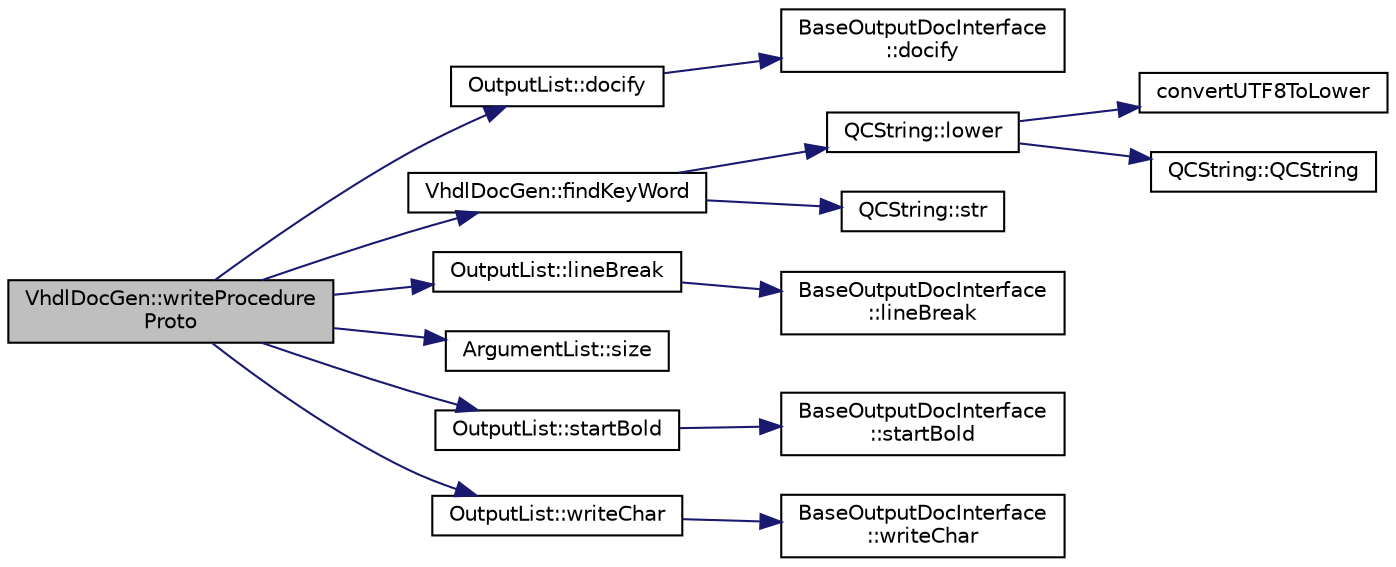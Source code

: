 digraph "VhdlDocGen::writeProcedureProto"
{
 // LATEX_PDF_SIZE
  edge [fontname="Helvetica",fontsize="10",labelfontname="Helvetica",labelfontsize="10"];
  node [fontname="Helvetica",fontsize="10",shape=record];
  rankdir="LR";
  Node1 [label="VhdlDocGen::writeProcedure\lProto",height=0.2,width=0.4,color="black", fillcolor="grey75", style="filled", fontcolor="black",tooltip=" "];
  Node1 -> Node2 [color="midnightblue",fontsize="10",style="solid"];
  Node2 [label="OutputList::docify",height=0.2,width=0.4,color="black", fillcolor="white", style="filled",URL="$classOutputList.html#a5647a62e8819abb6e6b2378a7c115bbd",tooltip=" "];
  Node2 -> Node3 [color="midnightblue",fontsize="10",style="solid"];
  Node3 [label="BaseOutputDocInterface\l::docify",height=0.2,width=0.4,color="black", fillcolor="white", style="filled",URL="$classBaseOutputDocInterface.html#a45a57ff89e8df4aa6a5e521d2be6321b",tooltip=" "];
  Node1 -> Node4 [color="midnightblue",fontsize="10",style="solid"];
  Node4 [label="VhdlDocGen::findKeyWord",height=0.2,width=0.4,color="black", fillcolor="white", style="filled",URL="$classVhdlDocGen.html#af24155445ad4e0328e60f78bf4a4a41f",tooltip=" "];
  Node4 -> Node5 [color="midnightblue",fontsize="10",style="solid"];
  Node5 [label="QCString::lower",height=0.2,width=0.4,color="black", fillcolor="white", style="filled",URL="$classQCString.html#a33688239622e659cfb469fbd62c9cccb",tooltip=" "];
  Node5 -> Node6 [color="midnightblue",fontsize="10",style="solid"];
  Node6 [label="convertUTF8ToLower",height=0.2,width=0.4,color="black", fillcolor="white", style="filled",URL="$utf8_8cpp.html#a90000b3876f8ff0fed72d2c31ecdfe11",tooltip=" "];
  Node5 -> Node7 [color="midnightblue",fontsize="10",style="solid"];
  Node7 [label="QCString::QCString",height=0.2,width=0.4,color="black", fillcolor="white", style="filled",URL="$classQCString.html#ad691e1087cc03e14e00d1147ae0ecab7",tooltip=" "];
  Node4 -> Node8 [color="midnightblue",fontsize="10",style="solid"];
  Node8 [label="QCString::str",height=0.2,width=0.4,color="black", fillcolor="white", style="filled",URL="$classQCString.html#a9824b07232eea418ab3b3e7dc3178eec",tooltip=" "];
  Node1 -> Node9 [color="midnightblue",fontsize="10",style="solid"];
  Node9 [label="OutputList::lineBreak",height=0.2,width=0.4,color="black", fillcolor="white", style="filled",URL="$classOutputList.html#adfbaf25ba726ceec65db99fec11ec2ef",tooltip=" "];
  Node9 -> Node10 [color="midnightblue",fontsize="10",style="solid"];
  Node10 [label="BaseOutputDocInterface\l::lineBreak",height=0.2,width=0.4,color="black", fillcolor="white", style="filled",URL="$classBaseOutputDocInterface.html#ae4b641d1d40e6c01ba2f303f0189b592",tooltip=" "];
  Node1 -> Node11 [color="midnightblue",fontsize="10",style="solid"];
  Node11 [label="ArgumentList::size",height=0.2,width=0.4,color="black", fillcolor="white", style="filled",URL="$classArgumentList.html#a4d651caeb995400fad17d4ab4a020a3a",tooltip=" "];
  Node1 -> Node12 [color="midnightblue",fontsize="10",style="solid"];
  Node12 [label="OutputList::startBold",height=0.2,width=0.4,color="black", fillcolor="white", style="filled",URL="$classOutputList.html#a796018ee85949771252f36fea9a288d0",tooltip=" "];
  Node12 -> Node13 [color="midnightblue",fontsize="10",style="solid"];
  Node13 [label="BaseOutputDocInterface\l::startBold",height=0.2,width=0.4,color="black", fillcolor="white", style="filled",URL="$classBaseOutputDocInterface.html#aa0bfe5ef08077a7191ba4666f47c441b",tooltip=" "];
  Node1 -> Node14 [color="midnightblue",fontsize="10",style="solid"];
  Node14 [label="OutputList::writeChar",height=0.2,width=0.4,color="black", fillcolor="white", style="filled",URL="$classOutputList.html#a188c7a8f0a0dc35ec5ea0f8b4a491d33",tooltip=" "];
  Node14 -> Node15 [color="midnightblue",fontsize="10",style="solid"];
  Node15 [label="BaseOutputDocInterface\l::writeChar",height=0.2,width=0.4,color="black", fillcolor="white", style="filled",URL="$classBaseOutputDocInterface.html#a1577324720c1c71142dff84ae80b058d",tooltip=" "];
}

